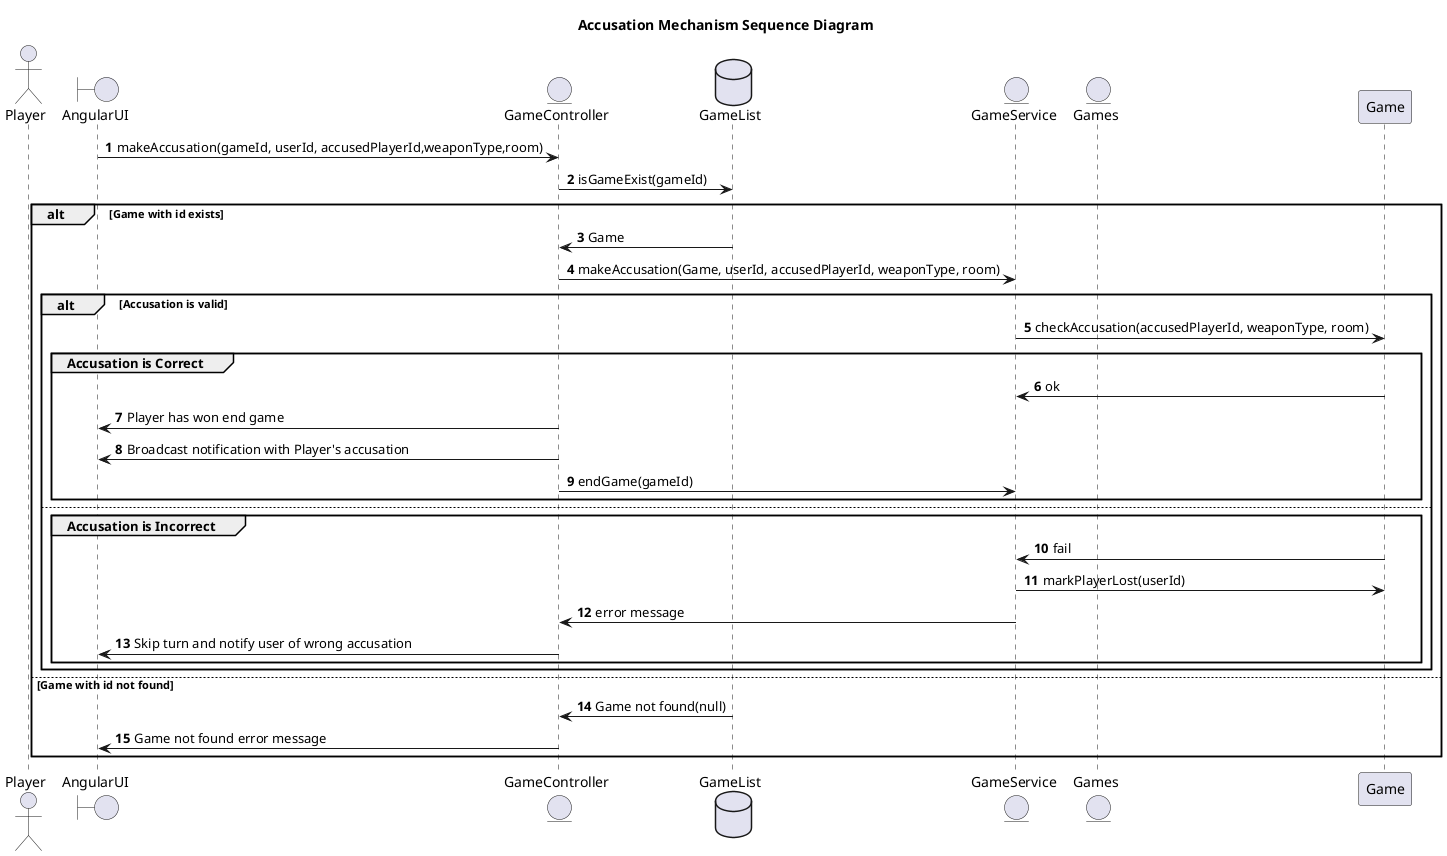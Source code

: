 @startuml

title Accusation Mechanism Sequence Diagram

autonumber
actor Player
boundary AngularUI
entity GameController

AngularUI -> GameController: makeAccusation(gameId, userId, accusedPlayerId,weaponType,room)
database GameList
entity GameService
entity Games
GameController -> GameList: isGameExist(gameId)

alt Game with id exists
    GameList -> GameController: Game
    GameController -> GameService: makeAccusation(Game, userId, accusedPlayerId, weaponType, room)
    alt Accusation is valid
        GameService-> Game: checkAccusation(accusedPlayerId, weaponType, room)
        group Accusation is Correct
            Game -> GameService: ok
            GameController -> AngularUI: Player has won end game
            GameController -> AngularUI: Broadcast notification with Player's accusation
            GameController -> GameService: endGame(gameId)
        end
    else
        group Accusation is Incorrect
            Game -> GameService: fail
            GameService -> Game: markPlayerLost(userId)
            GameService -> GameController: error message
            GameController -> AngularUI: Skip turn and notify user of wrong accusation
        end
    end
else Game with id not found
    GameList -> GameController: Game not found(null)
    GameController -> AngularUI: Game not found error message
end
@enduml